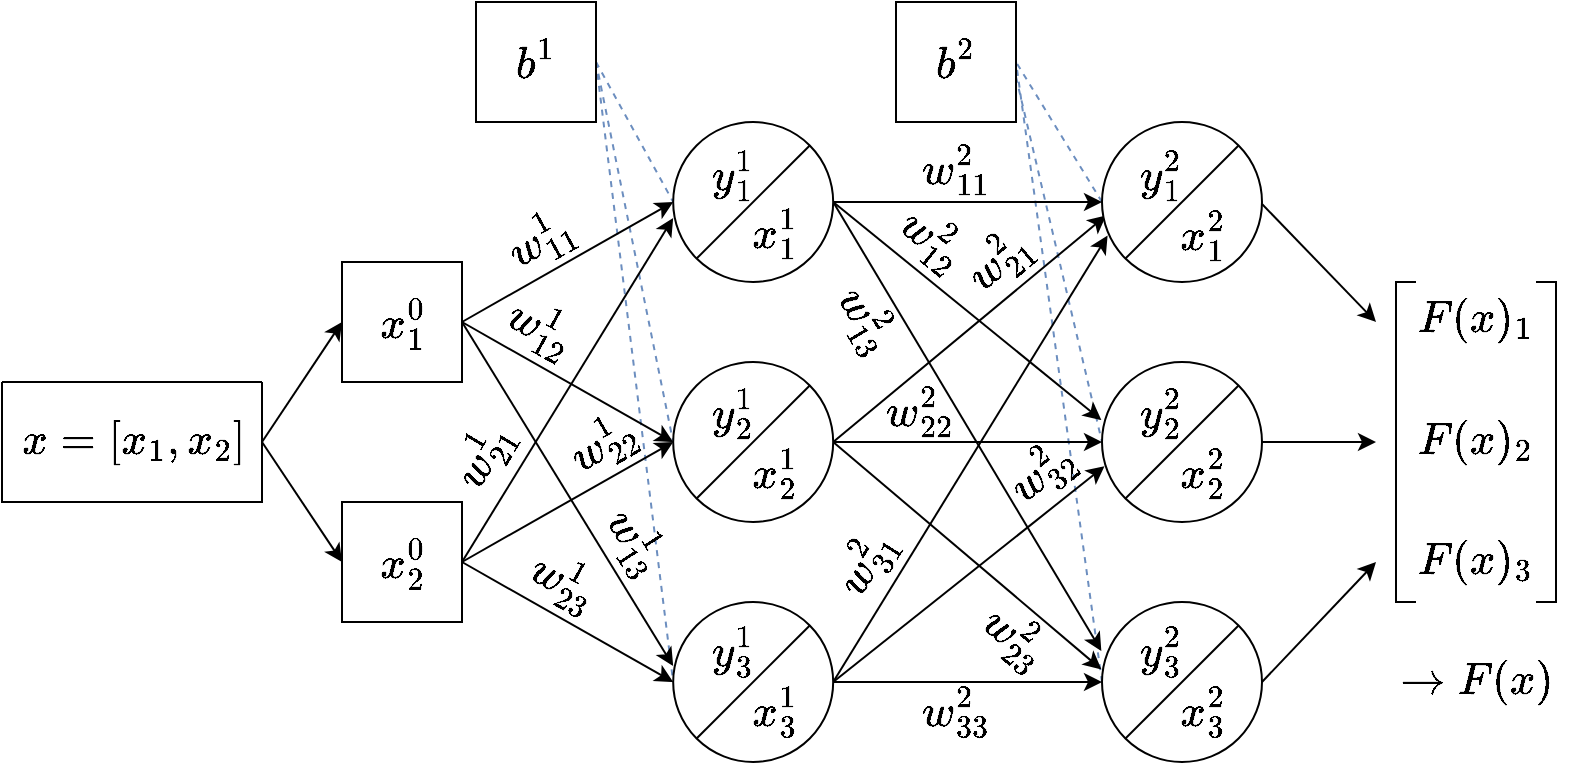 <mxfile version="21.3.2" type="github">
  <diagram id="L71-HYiMx5dE4_1I3F0T" name="Sivu-1">
    <mxGraphModel dx="1621" dy="422" grid="1" gridSize="10" guides="1" tooltips="1" connect="1" arrows="1" fold="1" page="1" pageScale="1" pageWidth="827" pageHeight="1169" math="1" shadow="0">
      <root>
        <mxCell id="0" />
        <mxCell id="1" parent="0" />
        <mxCell id="5LR8zGSGS3lZIIo4WgXO-1" value="" style="rounded=0;whiteSpace=wrap;html=1;fontSize=19;" parent="1" vertex="1">
          <mxGeometry x="-130" y="310" width="80" height="160" as="geometry" />
        </mxCell>
        <mxCell id="ENBTFdsbygloh6ypOBvS-9" value="" style="endArrow=none;dashed=1;html=1;rounded=0;entryX=1;entryY=0.5;entryDx=0;entryDy=0;exitX=0;exitY=0.5;exitDx=0;exitDy=0;fillColor=#dae8fc;strokeColor=#6c8ebf;fontSize=19;" parent="1" source="unRAUoUYdDuh-6SN-mz_-57" target="ENBTFdsbygloh6ypOBvS-8" edge="1">
          <mxGeometry width="50" height="50" relative="1" as="geometry">
            <mxPoint x="-487" y="366" as="sourcePoint" />
            <mxPoint x="-437" y="316" as="targetPoint" />
          </mxGeometry>
        </mxCell>
        <mxCell id="ENBTFdsbygloh6ypOBvS-11" value="" style="endArrow=none;dashed=1;html=1;rounded=0;entryX=1;entryY=0.5;entryDx=0;entryDy=0;exitX=0;exitY=0.5;exitDx=0;exitDy=0;fillColor=#dae8fc;strokeColor=#6c8ebf;fontSize=19;" parent="1" source="unRAUoUYdDuh-6SN-mz_-59" target="ENBTFdsbygloh6ypOBvS-8" edge="1">
          <mxGeometry width="50" height="50" relative="1" as="geometry">
            <mxPoint x="-487" y="366" as="sourcePoint" />
            <mxPoint x="-437" y="316" as="targetPoint" />
          </mxGeometry>
        </mxCell>
        <mxCell id="ENBTFdsbygloh6ypOBvS-4" value="" style="endArrow=none;dashed=1;html=1;rounded=0;exitX=1;exitY=0.5;exitDx=0;exitDy=0;entryX=0;entryY=0.5;entryDx=0;entryDy=0;fillColor=#dae8fc;strokeColor=#6c8ebf;fontSize=19;" parent="1" source="ENBTFdsbygloh6ypOBvS-2" target="unRAUoUYdDuh-6SN-mz_-5" edge="1">
          <mxGeometry width="50" height="50" relative="1" as="geometry">
            <mxPoint x="-577" y="326" as="sourcePoint" />
            <mxPoint x="-527" y="276" as="targetPoint" />
          </mxGeometry>
        </mxCell>
        <mxCell id="ENBTFdsbygloh6ypOBvS-5" value="" style="endArrow=none;dashed=1;html=1;rounded=0;exitX=1;exitY=0.5;exitDx=0;exitDy=0;entryX=0;entryY=0.5;entryDx=0;entryDy=0;fillColor=#dae8fc;strokeColor=#6c8ebf;fontSize=19;" parent="1" source="ENBTFdsbygloh6ypOBvS-2" target="unRAUoUYdDuh-6SN-mz_-7" edge="1">
          <mxGeometry width="50" height="50" relative="1" as="geometry">
            <mxPoint x="-577" y="346" as="sourcePoint" />
            <mxPoint x="-527" y="296" as="targetPoint" />
          </mxGeometry>
        </mxCell>
        <mxCell id="ENBTFdsbygloh6ypOBvS-6" value="" style="endArrow=none;dashed=1;html=1;rounded=0;exitX=1;exitY=0.5;exitDx=0;exitDy=0;entryX=0;entryY=0.5;entryDx=0;entryDy=0;fillColor=#dae8fc;strokeColor=#6c8ebf;fontSize=19;" parent="1" source="ENBTFdsbygloh6ypOBvS-2" target="unRAUoUYdDuh-6SN-mz_-6" edge="1">
          <mxGeometry width="50" height="50" relative="1" as="geometry">
            <mxPoint x="-577" y="406" as="sourcePoint" />
            <mxPoint x="-527" y="356" as="targetPoint" />
          </mxGeometry>
        </mxCell>
        <mxCell id="U7Zx6VbLF4_jJS3d3RYm-128" value="" style="endArrow=none;dashed=1;html=1;rounded=0;entryX=0;entryY=0.5;entryDx=0;entryDy=0;exitX=1;exitY=0.75;exitDx=0;exitDy=0;fontSize=19;fillColor=#dae8fc;strokeColor=#6c8ebf;" parent="1" source="ENBTFdsbygloh6ypOBvS-8" target="U7Zx6VbLF4_jJS3d3RYm-2" edge="1">
          <mxGeometry width="50" height="50" relative="1" as="geometry">
            <mxPoint x="-477" y="361" as="sourcePoint" />
            <mxPoint x="-427" y="311" as="targetPoint" />
          </mxGeometry>
        </mxCell>
        <mxCell id="U7Zx6VbLF4_jJS3d3RYm-431" style="edgeStyle=orthogonalEdgeStyle;rounded=0;orthogonalLoop=1;jettySize=auto;html=1;exitX=1;exitY=0.5;exitDx=0;exitDy=0;fontSize=19;" parent="1" source="U7Zx6VbLF4_jJS3d3RYm-2" edge="1">
          <mxGeometry relative="1" as="geometry">
            <mxPoint x="-140" y="390" as="targetPoint" />
          </mxGeometry>
        </mxCell>
        <mxCell id="U7Zx6VbLF4_jJS3d3RYm-4" value="" style="edgeStyle=orthogonalEdgeStyle;rounded=0;orthogonalLoop=1;jettySize=auto;html=1;fontSize=19;" parent="1" source="unRAUoUYdDuh-6SN-mz_-7" target="U7Zx6VbLF4_jJS3d3RYm-2" edge="1">
          <mxGeometry relative="1" as="geometry" />
        </mxCell>
        <mxCell id="unRAUoUYdDuh-6SN-mz_-10" value="" style="endArrow=classic;html=1;rounded=0;exitX=1;exitY=0.5;exitDx=0;exitDy=0;entryX=0;entryY=0.5;entryDx=0;entryDy=0;fontSize=19;" parent="1" source="unRAUoUYdDuh-6SN-mz_-35" target="unRAUoUYdDuh-6SN-mz_-7" edge="1">
          <mxGeometry width="50" height="50" relative="1" as="geometry">
            <mxPoint x="-587" y="330" as="sourcePoint" />
            <mxPoint x="-507" y="390" as="targetPoint" />
          </mxGeometry>
        </mxCell>
        <mxCell id="unRAUoUYdDuh-6SN-mz_-11" value="" style="endArrow=classic;html=1;rounded=0;exitX=1;exitY=0.5;exitDx=0;exitDy=0;entryX=0;entryY=0.5;entryDx=0;entryDy=0;fontSize=19;" parent="1" source="unRAUoUYdDuh-6SN-mz_-36" target="unRAUoUYdDuh-6SN-mz_-6" edge="1">
          <mxGeometry width="50" height="50" relative="1" as="geometry">
            <mxPoint x="-587" y="450" as="sourcePoint" />
            <mxPoint x="-507" y="510" as="targetPoint" />
          </mxGeometry>
        </mxCell>
        <mxCell id="unRAUoUYdDuh-6SN-mz_-13" value="" style="endArrow=classic;html=1;rounded=0;exitX=1;exitY=0.5;exitDx=0;exitDy=0;entryX=0;entryY=0.4;entryDx=0;entryDy=0;entryPerimeter=0;fontSize=19;" parent="1" source="unRAUoUYdDuh-6SN-mz_-35" target="unRAUoUYdDuh-6SN-mz_-6" edge="1">
          <mxGeometry width="50" height="50" relative="1" as="geometry">
            <mxPoint x="-587" y="330" as="sourcePoint" />
            <mxPoint x="-507" y="510" as="targetPoint" />
          </mxGeometry>
        </mxCell>
        <mxCell id="unRAUoUYdDuh-6SN-mz_-18" value="" style="endArrow=classic;html=1;rounded=0;entryX=0;entryY=0.5;entryDx=0;entryDy=0;fontSize=19;exitX=1;exitY=0.5;exitDx=0;exitDy=0;" parent="1" source="unRAUoUYdDuh-6SN-mz_-35" target="unRAUoUYdDuh-6SN-mz_-5" edge="1">
          <mxGeometry width="50" height="50" relative="1" as="geometry">
            <mxPoint x="-587" y="330" as="sourcePoint" />
            <mxPoint x="-507" y="270" as="targetPoint" />
          </mxGeometry>
        </mxCell>
        <mxCell id="unRAUoUYdDuh-6SN-mz_-19" value="" style="endArrow=classic;html=1;rounded=0;exitX=1;exitY=0.5;exitDx=0;exitDy=0;entryX=0;entryY=0.6;entryDx=0;entryDy=0;entryPerimeter=0;fontSize=19;" parent="1" source="unRAUoUYdDuh-6SN-mz_-36" target="unRAUoUYdDuh-6SN-mz_-5" edge="1">
          <mxGeometry width="50" height="50" relative="1" as="geometry">
            <mxPoint x="-587" y="450" as="sourcePoint" />
            <mxPoint x="-517" y="290" as="targetPoint" />
          </mxGeometry>
        </mxCell>
        <mxCell id="unRAUoUYdDuh-6SN-mz_-20" value="" style="endArrow=classic;html=1;rounded=0;entryX=0;entryY=0.5;entryDx=0;entryDy=0;fontSize=19;exitX=1;exitY=0.5;exitDx=0;exitDy=0;" parent="1" source="unRAUoUYdDuh-6SN-mz_-36" target="unRAUoUYdDuh-6SN-mz_-7" edge="1">
          <mxGeometry width="50" height="50" relative="1" as="geometry">
            <mxPoint x="-587" y="450" as="sourcePoint" />
            <mxPoint x="-497" y="390" as="targetPoint" />
          </mxGeometry>
        </mxCell>
        <mxCell id="unRAUoUYdDuh-6SN-mz_-21" value="" style="endArrow=classic;html=1;rounded=0;entryX=0.025;entryY=0.585;entryDx=0;entryDy=0;exitX=1;exitY=0.5;exitDx=0;exitDy=0;entryPerimeter=0;fontSize=19;" parent="1" source="unRAUoUYdDuh-6SN-mz_-7" target="unRAUoUYdDuh-6SN-mz_-57" edge="1">
          <mxGeometry width="50" height="50" relative="1" as="geometry">
            <mxPoint x="-487" y="440" as="sourcePoint" />
            <mxPoint x="-347" y="330" as="targetPoint" />
          </mxGeometry>
        </mxCell>
        <mxCell id="unRAUoUYdDuh-6SN-mz_-22" value="" style="endArrow=classic;html=1;rounded=0;exitX=1;exitY=0.5;exitDx=0;exitDy=0;entryX=0;entryY=0.5;entryDx=0;entryDy=0;fontSize=19;" parent="1" source="unRAUoUYdDuh-6SN-mz_-5" target="unRAUoUYdDuh-6SN-mz_-57" edge="1">
          <mxGeometry width="50" height="50" relative="1" as="geometry">
            <mxPoint x="-427" y="270" as="sourcePoint" />
            <mxPoint x="-347" y="321.04" as="targetPoint" />
          </mxGeometry>
        </mxCell>
        <mxCell id="unRAUoUYdDuh-6SN-mz_-23" value="" style="endArrow=classic;html=1;rounded=0;exitX=1;exitY=0.5;exitDx=0;exitDy=0;entryX=0.035;entryY=0.71;entryDx=0;entryDy=0;entryPerimeter=0;fontSize=19;" parent="1" source="unRAUoUYdDuh-6SN-mz_-6" target="unRAUoUYdDuh-6SN-mz_-57" edge="1">
          <mxGeometry width="50" height="50" relative="1" as="geometry">
            <mxPoint x="-427" y="510" as="sourcePoint" />
            <mxPoint x="-345.96" y="338" as="targetPoint" />
          </mxGeometry>
        </mxCell>
        <mxCell id="unRAUoUYdDuh-6SN-mz_-24" value="" style="endArrow=classic;html=1;rounded=0;exitX=1;exitY=0.5;exitDx=0;exitDy=0;entryX=-0.004;entryY=0.306;entryDx=0;entryDy=0;entryPerimeter=0;fontSize=19;" parent="1" source="unRAUoUYdDuh-6SN-mz_-5" target="unRAUoUYdDuh-6SN-mz_-59" edge="1">
          <mxGeometry width="50" height="50" relative="1" as="geometry">
            <mxPoint x="-417" y="230" as="sourcePoint" />
            <mxPoint x="-337" y="230" as="targetPoint" />
          </mxGeometry>
        </mxCell>
        <mxCell id="unRAUoUYdDuh-6SN-mz_-25" value="" style="swimlane;startSize=0;fontSize=19;" parent="1" vertex="1">
          <mxGeometry x="-827" y="360" width="130" height="60" as="geometry" />
        </mxCell>
        <mxCell id="unRAUoUYdDuh-6SN-mz_-27" value="&lt;font style=&quot;font-size: 19px;&quot;&gt;$$ x = [ x_1, x_2 ] $$&lt;/font&gt;" style="text;html=1;strokeColor=none;fillColor=none;align=center;verticalAlign=middle;whiteSpace=wrap;rounded=0;fontSize=19;" parent="unRAUoUYdDuh-6SN-mz_-25" vertex="1">
          <mxGeometry x="2.5" y="15" width="125" height="30" as="geometry" />
        </mxCell>
        <mxCell id="unRAUoUYdDuh-6SN-mz_-28" value="" style="endArrow=classic;html=1;rounded=0;fontSize=19;entryX=0;entryY=0.5;entryDx=0;entryDy=0;exitX=1;exitY=0.5;exitDx=0;exitDy=0;" parent="1" source="unRAUoUYdDuh-6SN-mz_-25" target="unRAUoUYdDuh-6SN-mz_-31" edge="1">
          <mxGeometry width="50" height="50" relative="1" as="geometry">
            <mxPoint x="-737" y="390" as="sourcePoint" />
            <mxPoint x="-667" y="330" as="targetPoint" />
          </mxGeometry>
        </mxCell>
        <mxCell id="unRAUoUYdDuh-6SN-mz_-29" value="" style="endArrow=classic;html=1;rounded=0;fontSize=19;entryX=0;entryY=0.5;entryDx=0;entryDy=0;exitX=1;exitY=0.5;exitDx=0;exitDy=0;" parent="1" source="unRAUoUYdDuh-6SN-mz_-25" target="unRAUoUYdDuh-6SN-mz_-36" edge="1">
          <mxGeometry width="50" height="50" relative="1" as="geometry">
            <mxPoint x="-725" y="391" as="sourcePoint" />
            <mxPoint x="-667" y="450" as="targetPoint" />
          </mxGeometry>
        </mxCell>
        <mxCell id="unRAUoUYdDuh-6SN-mz_-37" value="&lt;div style=&quot;font-size: 19px;&quot;&gt;&lt;sub style=&quot;font-size: 19px;&quot;&gt;$$w^1_{11}$$&lt;/sub&gt;&lt;/div&gt;" style="text;html=1;strokeColor=none;fillColor=none;align=center;verticalAlign=middle;whiteSpace=wrap;rounded=0;fontSize=19;rotation=-29;container=0;" parent="1" vertex="1">
          <mxGeometry x="-588.21" y="270.31" width="60" height="35" as="geometry" />
        </mxCell>
        <mxCell id="unRAUoUYdDuh-6SN-mz_-38" value="&lt;div style=&quot;font-size: 19px;&quot;&gt;&lt;div style=&quot;font-size: 19px;&quot;&gt;&lt;sub style=&quot;font-size: 19px;&quot;&gt;$$w^1_{21}$$&lt;/sub&gt;&lt;/div&gt;&lt;/div&gt;" style="text;html=1;strokeColor=none;fillColor=none;align=center;verticalAlign=middle;whiteSpace=wrap;rounded=0;fontSize=19;rotation=-59;container=0;" parent="1" vertex="1">
          <mxGeometry x="-617" y="381" width="60" height="30" as="geometry" />
        </mxCell>
        <mxCell id="unRAUoUYdDuh-6SN-mz_-40" value="&lt;div style=&quot;font-size: 19px;&quot;&gt;&lt;sub style=&quot;font-size: 19px;&quot;&gt;$$w^1_{12}$$&lt;/sub&gt;&lt;/div&gt;" style="text;html=1;strokeColor=none;fillColor=none;align=center;verticalAlign=middle;whiteSpace=wrap;rounded=0;fontSize=19;rotation=29;container=0;" parent="1" vertex="1">
          <mxGeometry x="-587.32" y="313.91" width="60" height="36.32" as="geometry" />
        </mxCell>
        <mxCell id="unRAUoUYdDuh-6SN-mz_-41" value="&lt;div style=&quot;font-size: 19px;&quot;&gt;&lt;sub style=&quot;font-size: 19px;&quot;&gt;$$w^1_{13}$$&lt;/sub&gt;&lt;/div&gt;" style="text;html=1;strokeColor=none;fillColor=none;align=center;verticalAlign=middle;whiteSpace=wrap;rounded=0;fontSize=19;rotation=57;container=0;" parent="1" vertex="1">
          <mxGeometry x="-540" y="425" width="60" height="30" as="geometry" />
        </mxCell>
        <mxCell id="unRAUoUYdDuh-6SN-mz_-42" value="&lt;div style=&quot;font-size: 19px;&quot;&gt;&lt;sub style=&quot;font-size: 19px;&quot;&gt;$$w^1_{23}$$&lt;/sub&gt;&lt;/div&gt;" style="text;html=1;strokeColor=none;fillColor=none;align=center;verticalAlign=middle;whiteSpace=wrap;rounded=0;fontSize=19;rotation=29;container=0;" parent="1" vertex="1">
          <mxGeometry x="-575.79" y="442.5" width="60" height="35" as="geometry" />
        </mxCell>
        <mxCell id="unRAUoUYdDuh-6SN-mz_-43" value="&lt;div style=&quot;font-size: 19px;&quot;&gt;&lt;sub style=&quot;font-size: 19px;&quot;&gt;$$w^1_{22}$$&lt;/sub&gt;&lt;/div&gt;" style="text;html=1;strokeColor=none;fillColor=none;align=center;verticalAlign=middle;whiteSpace=wrap;rounded=0;fontSize=19;rotation=-30;container=0;" parent="1" vertex="1">
          <mxGeometry x="-557" y="375" width="60" height="30" as="geometry" />
        </mxCell>
        <mxCell id="unRAUoUYdDuh-6SN-mz_-45" value="&lt;div style=&quot;font-size: 19px;&quot;&gt;&lt;sub style=&quot;font-size: 19px;&quot;&gt;$$w^2_{31}$$&lt;/sub&gt;&lt;/div&gt;" style="text;html=1;strokeColor=none;fillColor=none;align=center;verticalAlign=middle;whiteSpace=wrap;rounded=0;fontSize=19;rotation=-58;container=0;" parent="1" vertex="1">
          <mxGeometry x="-424.86" y="435" width="60" height="30" as="geometry" />
        </mxCell>
        <mxCell id="unRAUoUYdDuh-6SN-mz_-46" value="&lt;div style=&quot;font-size: 19px;&quot;&gt;&lt;sub style=&quot;font-size: 19px;&quot;&gt;$$w^2_{11}$$&lt;/sub&gt;&lt;/div&gt;" style="text;html=1;strokeColor=none;fillColor=none;align=center;verticalAlign=middle;whiteSpace=wrap;rounded=0;fontSize=19;rotation=0;container=0;" parent="1" vertex="1">
          <mxGeometry x="-380" y="235.31" width="60" height="35" as="geometry" />
        </mxCell>
        <mxCell id="unRAUoUYdDuh-6SN-mz_-47" value="&lt;div style=&quot;font-size: 19px;&quot;&gt;&lt;sub style=&quot;font-size: 19px;&quot;&gt;$$w^2_{21}$$&lt;/sub&gt;&lt;/div&gt;" style="text;html=1;strokeColor=none;fillColor=none;align=center;verticalAlign=middle;whiteSpace=wrap;rounded=0;fontSize=19;rotation=-40;container=0;" parent="1" vertex="1">
          <mxGeometry x="-358.61" y="280.58" width="60" height="35" as="geometry" />
        </mxCell>
        <mxCell id="unRAUoUYdDuh-6SN-mz_-65" value="" style="endArrow=classic;html=1;rounded=0;fontSize=19;exitX=1;exitY=0.5;exitDx=0;exitDy=0;entryX=-0.004;entryY=0.421;entryDx=0;entryDy=0;entryPerimeter=0;" parent="1" source="unRAUoUYdDuh-6SN-mz_-7" target="unRAUoUYdDuh-6SN-mz_-59" edge="1">
          <mxGeometry width="50" height="50" relative="1" as="geometry">
            <mxPoint x="-537" y="420" as="sourcePoint" />
            <mxPoint x="-337" y="501" as="targetPoint" />
          </mxGeometry>
        </mxCell>
        <mxCell id="unRAUoUYdDuh-6SN-mz_-67" value="" style="endArrow=classic;html=1;rounded=0;fontSize=19;exitX=1;exitY=0.5;exitDx=0;exitDy=0;" parent="1" source="unRAUoUYdDuh-6SN-mz_-6" target="unRAUoUYdDuh-6SN-mz_-59" edge="1">
          <mxGeometry width="50" height="50" relative="1" as="geometry">
            <mxPoint x="-537" y="420" as="sourcePoint" />
            <mxPoint x="-487" y="370" as="targetPoint" />
          </mxGeometry>
        </mxCell>
        <mxCell id="unRAUoUYdDuh-6SN-mz_-68" value="&lt;div style=&quot;font-size: 19px;&quot;&gt;&lt;sub style=&quot;font-size: 19px;&quot;&gt;$$w^2_{33}$$&lt;/sub&gt;&lt;/div&gt;" style="text;html=1;strokeColor=none;fillColor=none;align=center;verticalAlign=middle;whiteSpace=wrap;rounded=0;fontSize=19;rotation=0;container=0;" parent="1" vertex="1">
          <mxGeometry x="-380" y="510" width="60" height="30" as="geometry" />
        </mxCell>
        <mxCell id="unRAUoUYdDuh-6SN-mz_-69" value="&lt;div style=&quot;font-size: 19px;&quot;&gt;&lt;sub style=&quot;font-size: 19px;&quot;&gt;$$w^2_{13}$$&lt;/sub&gt;&lt;/div&gt;" style="text;html=1;strokeColor=none;fillColor=none;align=center;verticalAlign=middle;whiteSpace=wrap;rounded=0;fontSize=19;rotation=59;container=0;" parent="1" vertex="1">
          <mxGeometry x="-424.86" y="305" width="60" height="48.68" as="geometry" />
        </mxCell>
        <mxCell id="unRAUoUYdDuh-6SN-mz_-70" value="&lt;div style=&quot;font-size: 19px;&quot;&gt;&lt;sub style=&quot;font-size: 19px;&quot;&gt;$$w^2_{23}$$&lt;/sub&gt;&lt;/div&gt;" style="text;html=1;strokeColor=none;fillColor=none;align=center;verticalAlign=middle;whiteSpace=wrap;rounded=0;fontSize=19;rotation=40;container=0;" parent="1" vertex="1">
          <mxGeometry x="-350" y="470" width="60" height="35" as="geometry" />
        </mxCell>
        <mxCell id="U7Zx6VbLF4_jJS3d3RYm-5" value="" style="endArrow=classic;html=1;rounded=0;entryX=-0.004;entryY=0.363;entryDx=0;entryDy=0;entryPerimeter=0;exitX=1;exitY=0.5;exitDx=0;exitDy=0;fontSize=19;" parent="1" source="unRAUoUYdDuh-6SN-mz_-5" target="U7Zx6VbLF4_jJS3d3RYm-2" edge="1">
          <mxGeometry width="50" height="50" relative="1" as="geometry">
            <mxPoint x="-457" y="431" as="sourcePoint" />
            <mxPoint x="-407" y="381" as="targetPoint" />
          </mxGeometry>
        </mxCell>
        <mxCell id="U7Zx6VbLF4_jJS3d3RYm-70" value="&lt;div style=&quot;font-size: 19px;&quot;&gt;&lt;sub style=&quot;font-size: 19px;&quot;&gt;$$w^2_{12}$$&lt;/sub&gt;&lt;/div&gt;" style="text;html=1;strokeColor=none;fillColor=none;align=center;verticalAlign=middle;whiteSpace=wrap;rounded=0;fontSize=19;rotation=39;container=0;" parent="1" vertex="1">
          <mxGeometry x="-391.02" y="270.56" width="60" height="35" as="geometry" />
        </mxCell>
        <mxCell id="U7Zx6VbLF4_jJS3d3RYm-123" value="&lt;div style=&quot;font-size: 19px;&quot;&gt;&lt;sub style=&quot;font-size: 19px;&quot;&gt;$$w^2_{22}$$&lt;/sub&gt;&lt;/div&gt;" style="text;html=1;strokeColor=none;fillColor=none;align=center;verticalAlign=middle;whiteSpace=wrap;rounded=0;fontSize=19;rotation=0;container=0;" parent="1" vertex="1">
          <mxGeometry x="-402.59" y="353.68" width="70" height="40" as="geometry" />
        </mxCell>
        <mxCell id="U7Zx6VbLF4_jJS3d3RYm-124" value="&lt;div style=&quot;font-size: 19px;&quot;&gt;&lt;sub style=&quot;font-size: 19px;&quot;&gt;$$w^2_{32}$$&lt;/sub&gt;&lt;/div&gt;" style="text;html=1;strokeColor=none;fillColor=none;align=center;verticalAlign=middle;whiteSpace=wrap;rounded=0;fontSize=19;rotation=-38;container=0;" parent="1" vertex="1">
          <mxGeometry x="-337" y="395" width="60" height="20" as="geometry" />
        </mxCell>
        <mxCell id="U7Zx6VbLF4_jJS3d3RYm-71" value="" style="endArrow=classic;html=1;rounded=0;entryX=0.015;entryY=0.652;entryDx=0;entryDy=0;entryPerimeter=0;exitX=1;exitY=0.5;exitDx=0;exitDy=0;fontSize=19;" parent="1" source="unRAUoUYdDuh-6SN-mz_-6" target="U7Zx6VbLF4_jJS3d3RYm-2" edge="1">
          <mxGeometry width="50" height="50" relative="1" as="geometry">
            <mxPoint x="-417" y="511" as="sourcePoint" />
            <mxPoint x="-437" y="371" as="targetPoint" />
          </mxGeometry>
        </mxCell>
        <mxCell id="izF1CWLwOtwObPyW_wJa-63" value="&lt;div style=&quot;font-size: 19px;&quot;&gt;$$F(x)_1$$&lt;/div&gt;" style="text;html=1;strokeColor=none;fillColor=default;align=center;verticalAlign=middle;whiteSpace=wrap;rounded=0;fontSize=19;container=0;" parent="1" vertex="1">
          <mxGeometry x="-120" y="294.34" width="60" height="70" as="geometry" />
        </mxCell>
        <mxCell id="U7Zx6VbLF4_jJS3d3RYm-434" value="&lt;div style=&quot;font-size: 19px;&quot;&gt;$$F(x)_2$$&lt;/div&gt;" style="text;html=1;strokeColor=none;fillColor=default;align=center;verticalAlign=middle;whiteSpace=wrap;rounded=0;fontSize=19;container=0;" parent="1" vertex="1">
          <mxGeometry x="-120" y="355" width="60" height="70" as="geometry" />
        </mxCell>
        <mxCell id="U7Zx6VbLF4_jJS3d3RYm-435" value="&lt;div style=&quot;font-size: 19px;&quot;&gt;$$F(x)_3$$&lt;/div&gt;" style="text;html=1;strokeColor=none;fillColor=default;align=center;verticalAlign=middle;whiteSpace=wrap;rounded=0;fontSize=19;container=0;" parent="1" vertex="1">
          <mxGeometry x="-120" y="415" width="60" height="70" as="geometry" />
        </mxCell>
        <mxCell id="3qntRhlOY1SQ3M1mygcT-8" value="" style="group;fontSize=19;" parent="1" vertex="1" connectable="0">
          <mxGeometry x="-491.41" y="230" width="80" height="80" as="geometry" />
        </mxCell>
        <mxCell id="unRAUoUYdDuh-6SN-mz_-5" value="" style="ellipse;whiteSpace=wrap;html=1;aspect=fixed;fontSize=19;container=0;" parent="3qntRhlOY1SQ3M1mygcT-8" vertex="1">
          <mxGeometry width="80" height="80" as="geometry" />
        </mxCell>
        <mxCell id="unRAUoUYdDuh-6SN-mz_-48" value="" style="endArrow=none;html=1;rounded=0;fontSize=19;exitX=0;exitY=1;exitDx=0;exitDy=0;entryX=1;entryY=0;entryDx=0;entryDy=0;" parent="3qntRhlOY1SQ3M1mygcT-8" source="unRAUoUYdDuh-6SN-mz_-5" target="unRAUoUYdDuh-6SN-mz_-5" edge="1">
          <mxGeometry width="50" height="50" relative="1" as="geometry">
            <mxPoint x="15" y="90" as="sourcePoint" />
            <mxPoint x="65" as="targetPoint" />
          </mxGeometry>
        </mxCell>
        <mxCell id="U7Zx6VbLF4_jJS3d3RYm-129" value="&lt;div style=&quot;font-size: 19px;&quot;&gt;$$x^1_1$$&lt;/div&gt;" style="text;html=1;strokeColor=none;fillColor=none;align=center;verticalAlign=middle;whiteSpace=wrap;rounded=0;fontSize=19;container=0;" parent="3qntRhlOY1SQ3M1mygcT-8" vertex="1">
          <mxGeometry x="20" y="40" width="60" height="30" as="geometry" />
        </mxCell>
        <mxCell id="U7Zx6VbLF4_jJS3d3RYm-270" value="&lt;div style=&quot;font-size: 19px;&quot;&gt;$$y^1_1$$&lt;/div&gt;" style="text;html=1;strokeColor=none;fillColor=none;align=center;verticalAlign=middle;whiteSpace=wrap;rounded=0;fontSize=19;container=0;" parent="3qntRhlOY1SQ3M1mygcT-8" vertex="1">
          <mxGeometry y="11" width="60" height="30" as="geometry" />
        </mxCell>
        <mxCell id="3qntRhlOY1SQ3M1mygcT-9" value="" style="group;fontSize=19;" parent="1" vertex="1" connectable="0">
          <mxGeometry x="-491.41" y="350" width="80" height="80" as="geometry" />
        </mxCell>
        <mxCell id="unRAUoUYdDuh-6SN-mz_-7" value="" style="ellipse;whiteSpace=wrap;html=1;aspect=fixed;fontSize=19;container=0;" parent="3qntRhlOY1SQ3M1mygcT-9" vertex="1">
          <mxGeometry width="80" height="80" as="geometry" />
        </mxCell>
        <mxCell id="unRAUoUYdDuh-6SN-mz_-49" value="" style="endArrow=none;html=1;rounded=0;fontSize=19;exitX=0;exitY=1;exitDx=0;exitDy=0;entryX=1;entryY=0;entryDx=0;entryDy=0;" parent="3qntRhlOY1SQ3M1mygcT-9" source="unRAUoUYdDuh-6SN-mz_-7" target="unRAUoUYdDuh-6SN-mz_-7" edge="1">
          <mxGeometry width="50" height="50" relative="1" as="geometry">
            <mxPoint x="11.716" y="66.564" as="sourcePoint" />
            <mxPoint x="68.284" y="9.996" as="targetPoint" />
          </mxGeometry>
        </mxCell>
        <mxCell id="U7Zx6VbLF4_jJS3d3RYm-198" value="&lt;div style=&quot;font-size: 19px;&quot;&gt;$$x^1_2$$&lt;/div&gt;" style="text;html=1;strokeColor=none;fillColor=none;align=center;verticalAlign=middle;whiteSpace=wrap;rounded=0;fontSize=19;container=0;" parent="3qntRhlOY1SQ3M1mygcT-9" vertex="1">
          <mxGeometry x="20" y="40" width="60" height="30" as="geometry" />
        </mxCell>
        <mxCell id="U7Zx6VbLF4_jJS3d3RYm-273" value="&lt;div style=&quot;font-size: 19px;&quot;&gt;$$y^1_2$$&lt;/div&gt;" style="text;html=1;strokeColor=none;fillColor=none;align=center;verticalAlign=middle;whiteSpace=wrap;rounded=0;fontSize=19;container=0;" parent="3qntRhlOY1SQ3M1mygcT-9" vertex="1">
          <mxGeometry y="10" width="60" height="30" as="geometry" />
        </mxCell>
        <mxCell id="3qntRhlOY1SQ3M1mygcT-10" value="" style="group;fontSize=19;" parent="1" vertex="1" connectable="0">
          <mxGeometry x="-491.41" y="470" width="80" height="80" as="geometry" />
        </mxCell>
        <mxCell id="unRAUoUYdDuh-6SN-mz_-6" value="" style="ellipse;whiteSpace=wrap;html=1;aspect=fixed;fontSize=19;container=0;" parent="3qntRhlOY1SQ3M1mygcT-10" vertex="1">
          <mxGeometry width="80" height="80" as="geometry" />
        </mxCell>
        <mxCell id="unRAUoUYdDuh-6SN-mz_-50" value="" style="endArrow=none;html=1;rounded=0;fontSize=19;exitX=0;exitY=1;exitDx=0;exitDy=0;entryX=1;entryY=0;entryDx=0;entryDy=0;" parent="3qntRhlOY1SQ3M1mygcT-10" source="unRAUoUYdDuh-6SN-mz_-6" target="unRAUoUYdDuh-6SN-mz_-6" edge="1">
          <mxGeometry width="50" height="50" relative="1" as="geometry">
            <mxPoint x="9.996" y="68.284" as="sourcePoint" />
            <mxPoint x="66.564" y="11.716" as="targetPoint" />
          </mxGeometry>
        </mxCell>
        <mxCell id="U7Zx6VbLF4_jJS3d3RYm-199" value="&lt;div style=&quot;font-size: 19px;&quot;&gt;$$x^1_3$$&lt;/div&gt;" style="text;html=1;strokeColor=none;fillColor=none;align=center;verticalAlign=middle;whiteSpace=wrap;rounded=0;fontSize=19;container=0;" parent="3qntRhlOY1SQ3M1mygcT-10" vertex="1">
          <mxGeometry x="20" y="40" width="60" height="30" as="geometry" />
        </mxCell>
        <mxCell id="U7Zx6VbLF4_jJS3d3RYm-274" value="&lt;div style=&quot;font-size: 19px;&quot;&gt;$$y^1_3$$&lt;/div&gt;" style="text;html=1;strokeColor=none;fillColor=none;align=center;verticalAlign=middle;whiteSpace=wrap;rounded=0;fontSize=19;container=0;" parent="3qntRhlOY1SQ3M1mygcT-10" vertex="1">
          <mxGeometry y="10" width="60" height="30" as="geometry" />
        </mxCell>
        <mxCell id="3qntRhlOY1SQ3M1mygcT-11" value="" style="group;fontSize=19;" parent="1" vertex="1" connectable="0">
          <mxGeometry x="-277" y="230" width="80" height="80" as="geometry" />
        </mxCell>
        <mxCell id="unRAUoUYdDuh-6SN-mz_-57" value="" style="ellipse;whiteSpace=wrap;html=1;aspect=fixed;fontSize=19;container=0;" parent="3qntRhlOY1SQ3M1mygcT-11" vertex="1">
          <mxGeometry width="80" height="80" as="geometry" />
        </mxCell>
        <mxCell id="unRAUoUYdDuh-6SN-mz_-58" value="" style="endArrow=none;html=1;rounded=0;fontSize=19;exitX=0;exitY=1;exitDx=0;exitDy=0;entryX=1;entryY=0;entryDx=0;entryDy=0;" parent="3qntRhlOY1SQ3M1mygcT-11" source="unRAUoUYdDuh-6SN-mz_-57" target="unRAUoUYdDuh-6SN-mz_-57" edge="1">
          <mxGeometry width="50" height="50" relative="1" as="geometry">
            <mxPoint x="15" y="150" as="sourcePoint" />
            <mxPoint x="65" y="60" as="targetPoint" />
          </mxGeometry>
        </mxCell>
        <mxCell id="U7Zx6VbLF4_jJS3d3RYm-422" value="&lt;div style=&quot;font-size: 19px;&quot;&gt;$$y^2_1$$&lt;/div&gt;" style="text;html=1;strokeColor=none;fillColor=none;align=center;verticalAlign=middle;whiteSpace=wrap;rounded=0;fontSize=19;container=0;" parent="3qntRhlOY1SQ3M1mygcT-11" vertex="1">
          <mxGeometry y="11" width="60" height="30" as="geometry" />
        </mxCell>
        <mxCell id="U7Zx6VbLF4_jJS3d3RYm-423" value="&lt;div style=&quot;font-size: 19px;&quot;&gt;$$x^2_1$$&lt;/div&gt;" style="text;html=1;strokeColor=none;fillColor=none;align=center;verticalAlign=middle;whiteSpace=wrap;rounded=0;fontSize=19;container=0;" parent="3qntRhlOY1SQ3M1mygcT-11" vertex="1">
          <mxGeometry x="20" y="41" width="60" height="30" as="geometry" />
        </mxCell>
        <mxCell id="3qntRhlOY1SQ3M1mygcT-12" value="" style="group;fontSize=19;" parent="1" vertex="1" connectable="0">
          <mxGeometry x="-277" y="350" width="80" height="80" as="geometry" />
        </mxCell>
        <mxCell id="U7Zx6VbLF4_jJS3d3RYm-2" value="" style="ellipse;whiteSpace=wrap;html=1;aspect=fixed;fontSize=19;container=0;" parent="3qntRhlOY1SQ3M1mygcT-12" vertex="1">
          <mxGeometry width="80" height="80" as="geometry" />
        </mxCell>
        <mxCell id="U7Zx6VbLF4_jJS3d3RYm-3" value="" style="endArrow=none;html=1;rounded=0;fontSize=19;exitX=0;exitY=1;exitDx=0;exitDy=0;entryX=1;entryY=0;entryDx=0;entryDy=0;" parent="3qntRhlOY1SQ3M1mygcT-12" source="U7Zx6VbLF4_jJS3d3RYm-2" target="U7Zx6VbLF4_jJS3d3RYm-2" edge="1">
          <mxGeometry width="50" height="50" relative="1" as="geometry">
            <mxPoint x="735" y="-189" as="sourcePoint" />
            <mxPoint x="785" y="-279" as="targetPoint" />
          </mxGeometry>
        </mxCell>
        <mxCell id="U7Zx6VbLF4_jJS3d3RYm-424" value="&lt;div style=&quot;font-size: 19px;&quot;&gt;$$y^2_2$$&lt;/div&gt;" style="text;html=1;strokeColor=none;fillColor=none;align=center;verticalAlign=middle;whiteSpace=wrap;rounded=0;fontSize=19;container=0;" parent="3qntRhlOY1SQ3M1mygcT-12" vertex="1">
          <mxGeometry y="10" width="60" height="30" as="geometry" />
        </mxCell>
        <mxCell id="U7Zx6VbLF4_jJS3d3RYm-426" value="&lt;div style=&quot;font-size: 19px;&quot;&gt;$$x^2_2$$&lt;/div&gt;" style="text;html=1;strokeColor=none;fillColor=none;align=center;verticalAlign=middle;whiteSpace=wrap;rounded=0;fontSize=19;container=0;" parent="3qntRhlOY1SQ3M1mygcT-12" vertex="1">
          <mxGeometry x="20" y="40" width="60" height="30" as="geometry" />
        </mxCell>
        <mxCell id="3qntRhlOY1SQ3M1mygcT-13" value="" style="group;fontSize=19;" parent="1" vertex="1" connectable="0">
          <mxGeometry x="-277" y="470" width="80" height="80" as="geometry" />
        </mxCell>
        <mxCell id="unRAUoUYdDuh-6SN-mz_-59" value="" style="ellipse;whiteSpace=wrap;html=1;aspect=fixed;fontSize=19;container=0;" parent="3qntRhlOY1SQ3M1mygcT-13" vertex="1">
          <mxGeometry width="80" height="80" as="geometry" />
        </mxCell>
        <mxCell id="unRAUoUYdDuh-6SN-mz_-60" value="" style="endArrow=none;html=1;rounded=0;fontSize=19;exitX=0;exitY=1;exitDx=0;exitDy=0;entryX=1;entryY=0;entryDx=0;entryDy=0;" parent="3qntRhlOY1SQ3M1mygcT-13" source="unRAUoUYdDuh-6SN-mz_-59" target="unRAUoUYdDuh-6SN-mz_-59" edge="1">
          <mxGeometry width="50" height="50" relative="1" as="geometry">
            <mxPoint x="115" y="90" as="sourcePoint" />
            <mxPoint x="165" as="targetPoint" />
          </mxGeometry>
        </mxCell>
        <mxCell id="U7Zx6VbLF4_jJS3d3RYm-427" value="&lt;div style=&quot;font-size: 19px;&quot;&gt;$$y^2_3$$&lt;/div&gt;" style="text;html=1;strokeColor=none;fillColor=none;align=center;verticalAlign=middle;whiteSpace=wrap;rounded=0;fontSize=19;container=0;" parent="3qntRhlOY1SQ3M1mygcT-13" vertex="1">
          <mxGeometry y="10" width="60" height="30" as="geometry" />
        </mxCell>
        <mxCell id="U7Zx6VbLF4_jJS3d3RYm-428" value="&lt;div style=&quot;font-size: 19px;&quot;&gt;$$x^2_3$$&lt;/div&gt;" style="text;html=1;strokeColor=none;fillColor=none;align=center;verticalAlign=middle;whiteSpace=wrap;rounded=0;fontSize=19;container=0;" parent="3qntRhlOY1SQ3M1mygcT-13" vertex="1">
          <mxGeometry x="20" y="40" width="60" height="30" as="geometry" />
        </mxCell>
        <mxCell id="3qntRhlOY1SQ3M1mygcT-14" value="" style="group;fontSize=19;" parent="1" vertex="1" connectable="0">
          <mxGeometry x="-657" y="300" width="60" height="60" as="geometry" />
        </mxCell>
        <mxCell id="unRAUoUYdDuh-6SN-mz_-31" value="" style="whiteSpace=wrap;html=1;aspect=fixed;fontSize=19;container=0;" parent="3qntRhlOY1SQ3M1mygcT-14" vertex="1">
          <mxGeometry width="60" height="60" as="geometry" />
        </mxCell>
        <mxCell id="unRAUoUYdDuh-6SN-mz_-35" value="&lt;div style=&quot;font-size: 19px;&quot;&gt;$$x^0_1$$&lt;/div&gt;" style="text;html=1;strokeColor=none;fillColor=none;align=center;verticalAlign=middle;whiteSpace=wrap;rounded=0;fontSize=19;container=0;" parent="3qntRhlOY1SQ3M1mygcT-14" vertex="1">
          <mxGeometry y="15" width="60" height="30" as="geometry" />
        </mxCell>
        <mxCell id="3qntRhlOY1SQ3M1mygcT-15" value="" style="group;fontSize=19;" parent="1" vertex="1" connectable="0">
          <mxGeometry x="-657" y="420" width="60" height="60" as="geometry" />
        </mxCell>
        <mxCell id="unRAUoUYdDuh-6SN-mz_-32" value="" style="whiteSpace=wrap;html=1;aspect=fixed;fontSize=19;container=0;" parent="3qntRhlOY1SQ3M1mygcT-15" vertex="1">
          <mxGeometry width="60" height="60" as="geometry" />
        </mxCell>
        <mxCell id="unRAUoUYdDuh-6SN-mz_-36" value="&lt;div style=&quot;font-size: 19px;&quot;&gt;$$x^0_2$$&lt;/div&gt;" style="text;html=1;strokeColor=none;fillColor=none;align=center;verticalAlign=middle;whiteSpace=wrap;rounded=0;fontSize=19;container=0;" parent="3qntRhlOY1SQ3M1mygcT-15" vertex="1">
          <mxGeometry y="15" width="60" height="30" as="geometry" />
        </mxCell>
        <mxCell id="3qntRhlOY1SQ3M1mygcT-16" value="" style="group;fontSize=19;" parent="1" vertex="1" connectable="0">
          <mxGeometry x="-590" y="170" width="60" height="60" as="geometry" />
        </mxCell>
        <mxCell id="ENBTFdsbygloh6ypOBvS-1" value="" style="whiteSpace=wrap;html=1;aspect=fixed;fontSize=19;container=0;" parent="3qntRhlOY1SQ3M1mygcT-16" vertex="1">
          <mxGeometry width="60" height="60" as="geometry" />
        </mxCell>
        <mxCell id="ENBTFdsbygloh6ypOBvS-2" value="&lt;div style=&quot;font-size: 19px;&quot;&gt;$$b^1$$&lt;/div&gt;" style="text;html=1;strokeColor=none;fillColor=none;align=center;verticalAlign=middle;whiteSpace=wrap;rounded=0;fontSize=19;container=0;" parent="3qntRhlOY1SQ3M1mygcT-16" vertex="1">
          <mxGeometry y="15" width="60" height="30" as="geometry" />
        </mxCell>
        <mxCell id="3qntRhlOY1SQ3M1mygcT-17" value="" style="group;fontSize=19;" parent="1" vertex="1" connectable="0">
          <mxGeometry x="-380" y="170" width="60" height="60" as="geometry" />
        </mxCell>
        <mxCell id="ENBTFdsbygloh6ypOBvS-7" value="" style="whiteSpace=wrap;html=1;aspect=fixed;fontSize=19;container=0;" parent="3qntRhlOY1SQ3M1mygcT-17" vertex="1">
          <mxGeometry width="60" height="60" as="geometry" />
        </mxCell>
        <mxCell id="ENBTFdsbygloh6ypOBvS-8" value="&lt;div style=&quot;font-size: 19px;&quot;&gt;$$b^2$$&lt;/div&gt;" style="text;html=1;strokeColor=none;fillColor=none;align=center;verticalAlign=middle;whiteSpace=wrap;rounded=0;fontSize=19;container=0;" parent="3qntRhlOY1SQ3M1mygcT-17" vertex="1">
          <mxGeometry y="15" width="60" height="30" as="geometry" />
        </mxCell>
        <mxCell id="5LR8zGSGS3lZIIo4WgXO-2" value="" style="endArrow=classic;html=1;rounded=0;exitX=1;exitY=0;exitDx=0;exitDy=0;fontSize=19;" parent="1" source="U7Zx6VbLF4_jJS3d3RYm-428" edge="1">
          <mxGeometry width="50" height="50" relative="1" as="geometry">
            <mxPoint x="-230" y="380" as="sourcePoint" />
            <mxPoint x="-140" y="450" as="targetPoint" />
          </mxGeometry>
        </mxCell>
        <mxCell id="5LR8zGSGS3lZIIo4WgXO-3" value="" style="endArrow=classic;html=1;rounded=0;exitX=1;exitY=0;exitDx=0;exitDy=0;fontSize=19;" parent="1" source="U7Zx6VbLF4_jJS3d3RYm-423" edge="1">
          <mxGeometry width="50" height="50" relative="1" as="geometry">
            <mxPoint x="-230" y="380" as="sourcePoint" />
            <mxPoint x="-140" y="330" as="targetPoint" />
          </mxGeometry>
        </mxCell>
        <mxCell id="5LR8zGSGS3lZIIo4WgXO-4" value="&lt;font style=&quot;font-size: 19px;&quot;&gt;$$\rightarrow F(x)$$&lt;/font&gt;" style="text;html=1;strokeColor=none;fillColor=none;align=center;verticalAlign=middle;whiteSpace=wrap;rounded=0;fontSize=19;" parent="1" vertex="1">
          <mxGeometry x="-120" y="495" width="60" height="30" as="geometry" />
        </mxCell>
      </root>
    </mxGraphModel>
  </diagram>
</mxfile>
